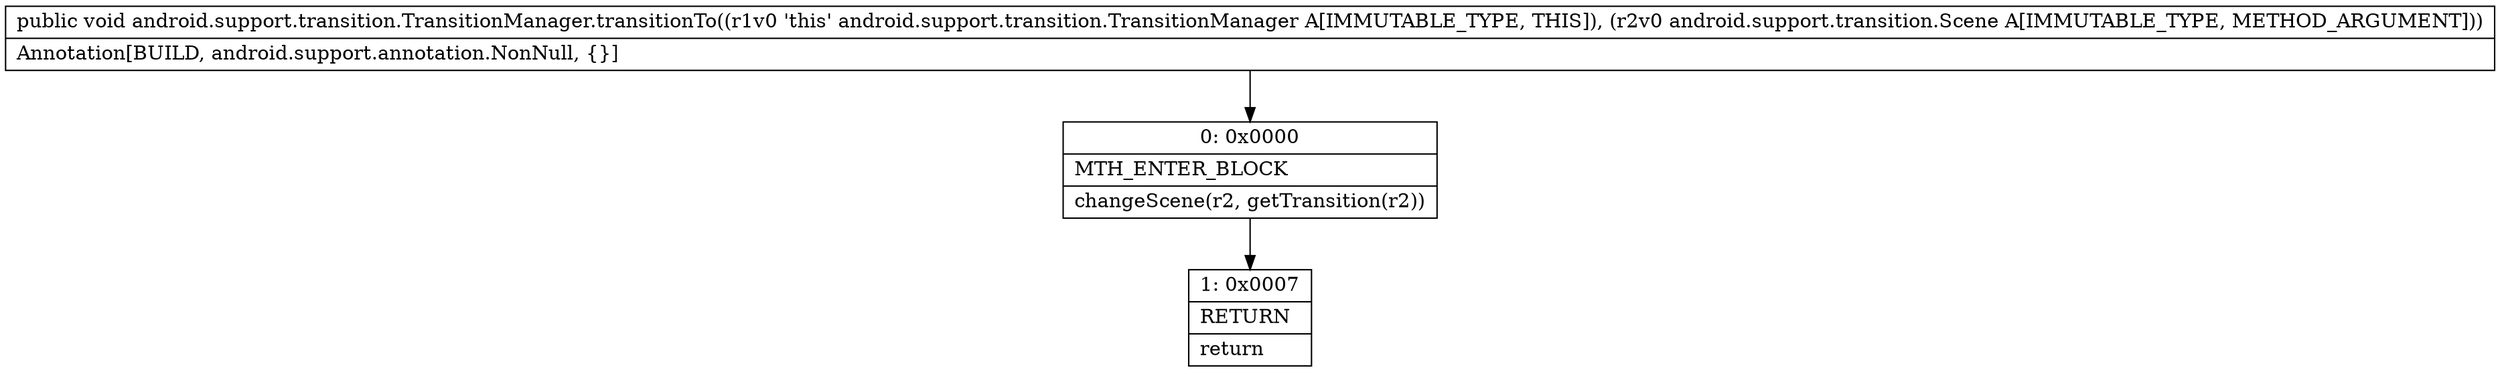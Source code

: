 digraph "CFG forandroid.support.transition.TransitionManager.transitionTo(Landroid\/support\/transition\/Scene;)V" {
Node_0 [shape=record,label="{0\:\ 0x0000|MTH_ENTER_BLOCK\l|changeScene(r2, getTransition(r2))\l}"];
Node_1 [shape=record,label="{1\:\ 0x0007|RETURN\l|return\l}"];
MethodNode[shape=record,label="{public void android.support.transition.TransitionManager.transitionTo((r1v0 'this' android.support.transition.TransitionManager A[IMMUTABLE_TYPE, THIS]), (r2v0 android.support.transition.Scene A[IMMUTABLE_TYPE, METHOD_ARGUMENT]))  | Annotation[BUILD, android.support.annotation.NonNull, \{\}]\l}"];
MethodNode -> Node_0;
Node_0 -> Node_1;
}

